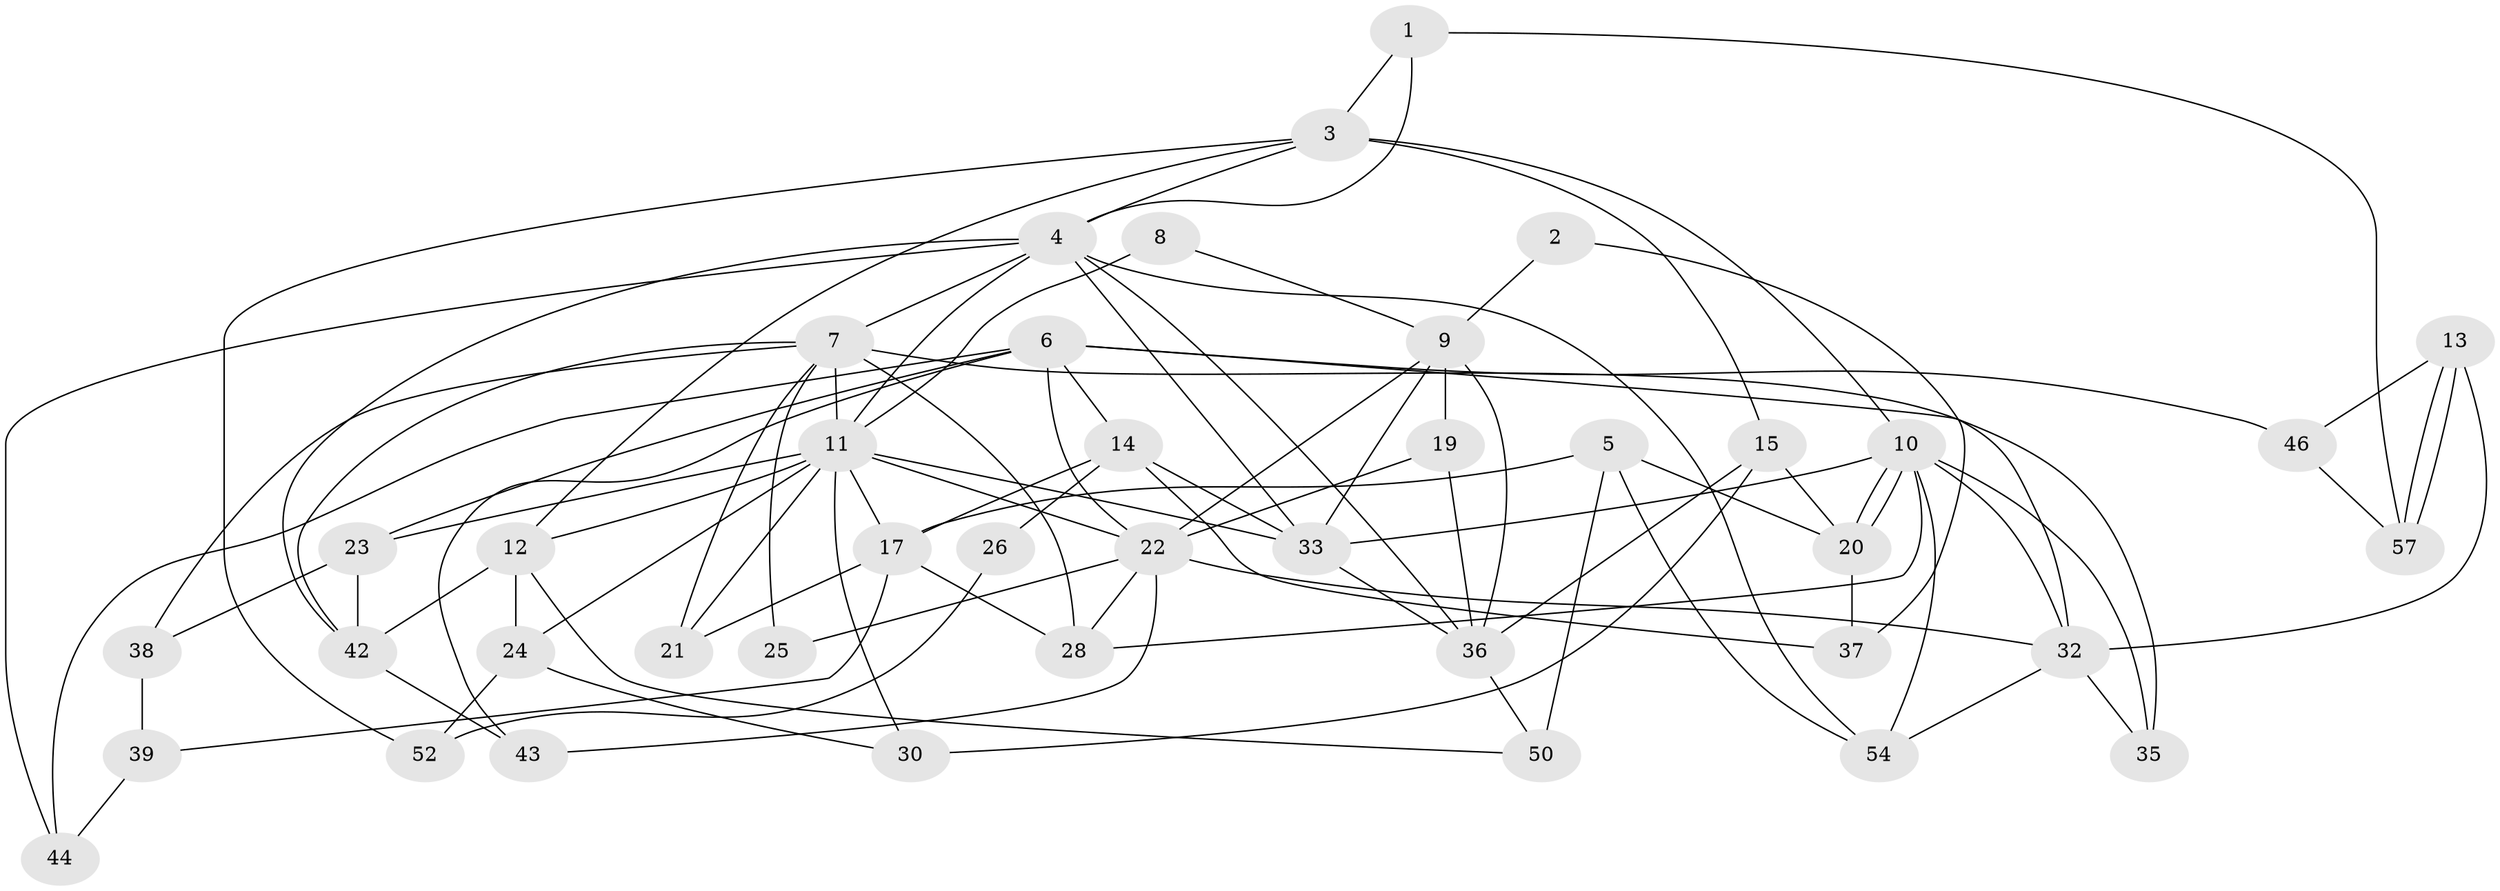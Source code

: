 // original degree distribution, {3: 0.3220338983050847, 2: 0.1016949152542373, 4: 0.288135593220339, 5: 0.11864406779661017, 6: 0.11864406779661017, 7: 0.03389830508474576, 8: 0.01694915254237288}
// Generated by graph-tools (version 1.1) at 2025/11/02/27/25 16:11:17]
// undirected, 41 vertices, 93 edges
graph export_dot {
graph [start="1"]
  node [color=gray90,style=filled];
  1;
  2;
  3 [super="+40"];
  4 [super="+48"];
  5 [super="+55"];
  6 [super="+56"];
  7 [super="+29"];
  8;
  9 [super="+41"];
  10 [super="+45"];
  11 [super="+16"];
  12;
  13;
  14 [super="+31"];
  15 [super="+47"];
  17 [super="+18"];
  19;
  20;
  21;
  22 [super="+49"];
  23;
  24 [super="+27"];
  25;
  26;
  28;
  30;
  32 [super="+34"];
  33;
  35;
  36 [super="+51"];
  37;
  38;
  39;
  42 [super="+53"];
  43;
  44;
  46 [super="+58"];
  50 [super="+59"];
  52;
  54;
  57;
  1 -- 4;
  1 -- 57;
  1 -- 3;
  2 -- 37;
  2 -- 9;
  3 -- 4;
  3 -- 52;
  3 -- 10;
  3 -- 12;
  3 -- 15 [weight=2];
  4 -- 44;
  4 -- 54;
  4 -- 33;
  4 -- 42;
  4 -- 11;
  4 -- 36;
  4 -- 7;
  5 -- 54;
  5 -- 50 [weight=2];
  5 -- 17;
  5 -- 20;
  6 -- 22;
  6 -- 14;
  6 -- 23;
  6 -- 44;
  6 -- 32;
  6 -- 43;
  6 -- 46;
  7 -- 11 [weight=2];
  7 -- 28;
  7 -- 25;
  7 -- 38;
  7 -- 35;
  7 -- 21;
  7 -- 42;
  8 -- 11 [weight=2];
  8 -- 9;
  9 -- 22;
  9 -- 19;
  9 -- 33;
  9 -- 36;
  10 -- 20;
  10 -- 20;
  10 -- 28;
  10 -- 32;
  10 -- 33;
  10 -- 35;
  10 -- 54;
  11 -- 23;
  11 -- 12;
  11 -- 21;
  11 -- 30;
  11 -- 33;
  11 -- 17;
  11 -- 22;
  11 -- 24;
  12 -- 50;
  12 -- 42;
  12 -- 24;
  13 -- 57;
  13 -- 57;
  13 -- 46;
  13 -- 32;
  14 -- 17;
  14 -- 26;
  14 -- 33;
  14 -- 37;
  15 -- 30;
  15 -- 20;
  15 -- 36 [weight=2];
  17 -- 39;
  17 -- 28;
  17 -- 21;
  19 -- 36;
  19 -- 22;
  20 -- 37;
  22 -- 25;
  22 -- 32;
  22 -- 43;
  22 -- 28;
  23 -- 42;
  23 -- 38;
  24 -- 30;
  24 -- 52;
  26 -- 52;
  32 -- 35;
  32 -- 54;
  33 -- 36;
  36 -- 50;
  38 -- 39;
  39 -- 44;
  42 -- 43;
  46 -- 57;
}

